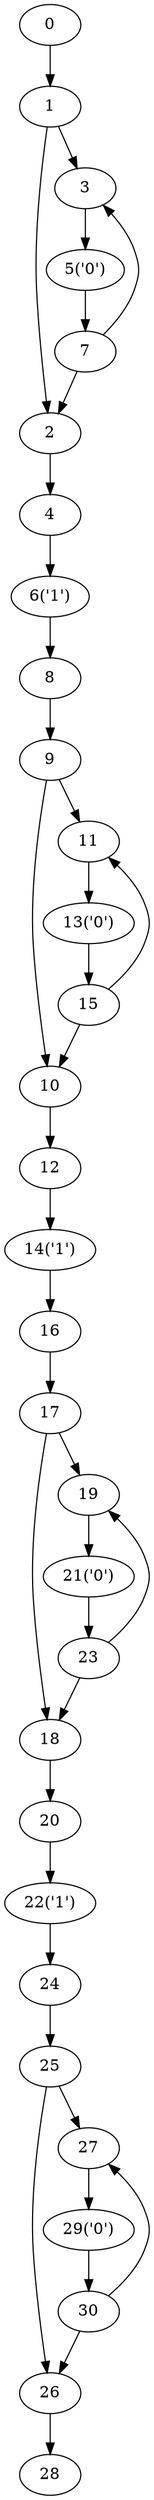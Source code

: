 digraph g {
	0 ;
	1 ;
	2 ;
	3 ;
	4 ;
	5 [label="5('0')"];
	6 [label="6('1')"];
	7 ;
	8 ;
	9 ;
	10 ;
	11 ;
	12 ;
	13 [label="13('0')"];
	14 [label="14('1')"];
	15 ;
	16 ;
	17 ;
	18 ;
	19 ;
	20 ;
	21 [label="21('0')"];
	22 [label="22('1')"];
	23 ;
	24 ;
	25 ;
	26 ;
	27 ;
	28 ;
	29 [label="29('0')"];
	30 ;
	0->1;
	1->2;
	7->2;
	1->3;
	7->3;
	2->4;
	3->5;
	4->6;
	5->7;
	6->8;
	8->9;
	9->10;
	15->10;
	9->11;
	15->11;
	10->12;
	11->13;
	12->14;
	13->15;
	14->16;
	16->17;
	17->18;
	23->18;
	17->19;
	23->19;
	18->20;
	19->21;
	20->22;
	21->23;
	22->24;
	24->25;
	25->26;
	30->26;
	25->27;
	30->27;
	26->28;
	27->29;
	29->30;
}
